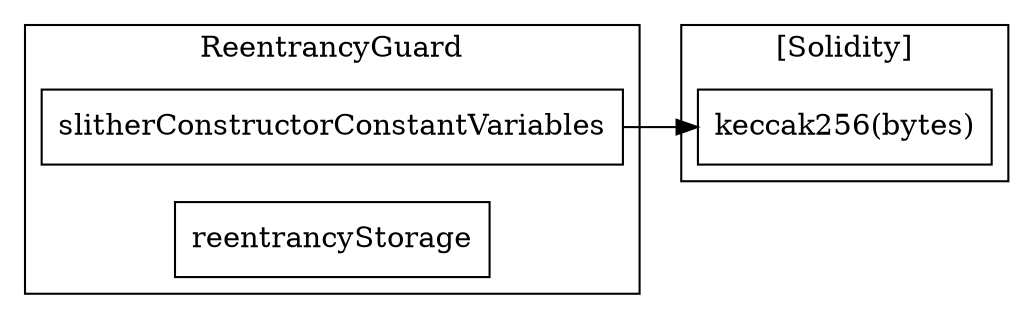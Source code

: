 strict digraph {
rankdir="LR"
node [shape=box]
subgraph cluster_66_ReentrancyGuard {
label = "ReentrancyGuard"
"66_slitherConstructorConstantVariables" [label="slitherConstructorConstantVariables"]
"66_reentrancyStorage" [label="reentrancyStorage"]
}subgraph cluster_solidity {
label = "[Solidity]"
"keccak256(bytes)" 
"66_slitherConstructorConstantVariables" -> "keccak256(bytes)"
}
}